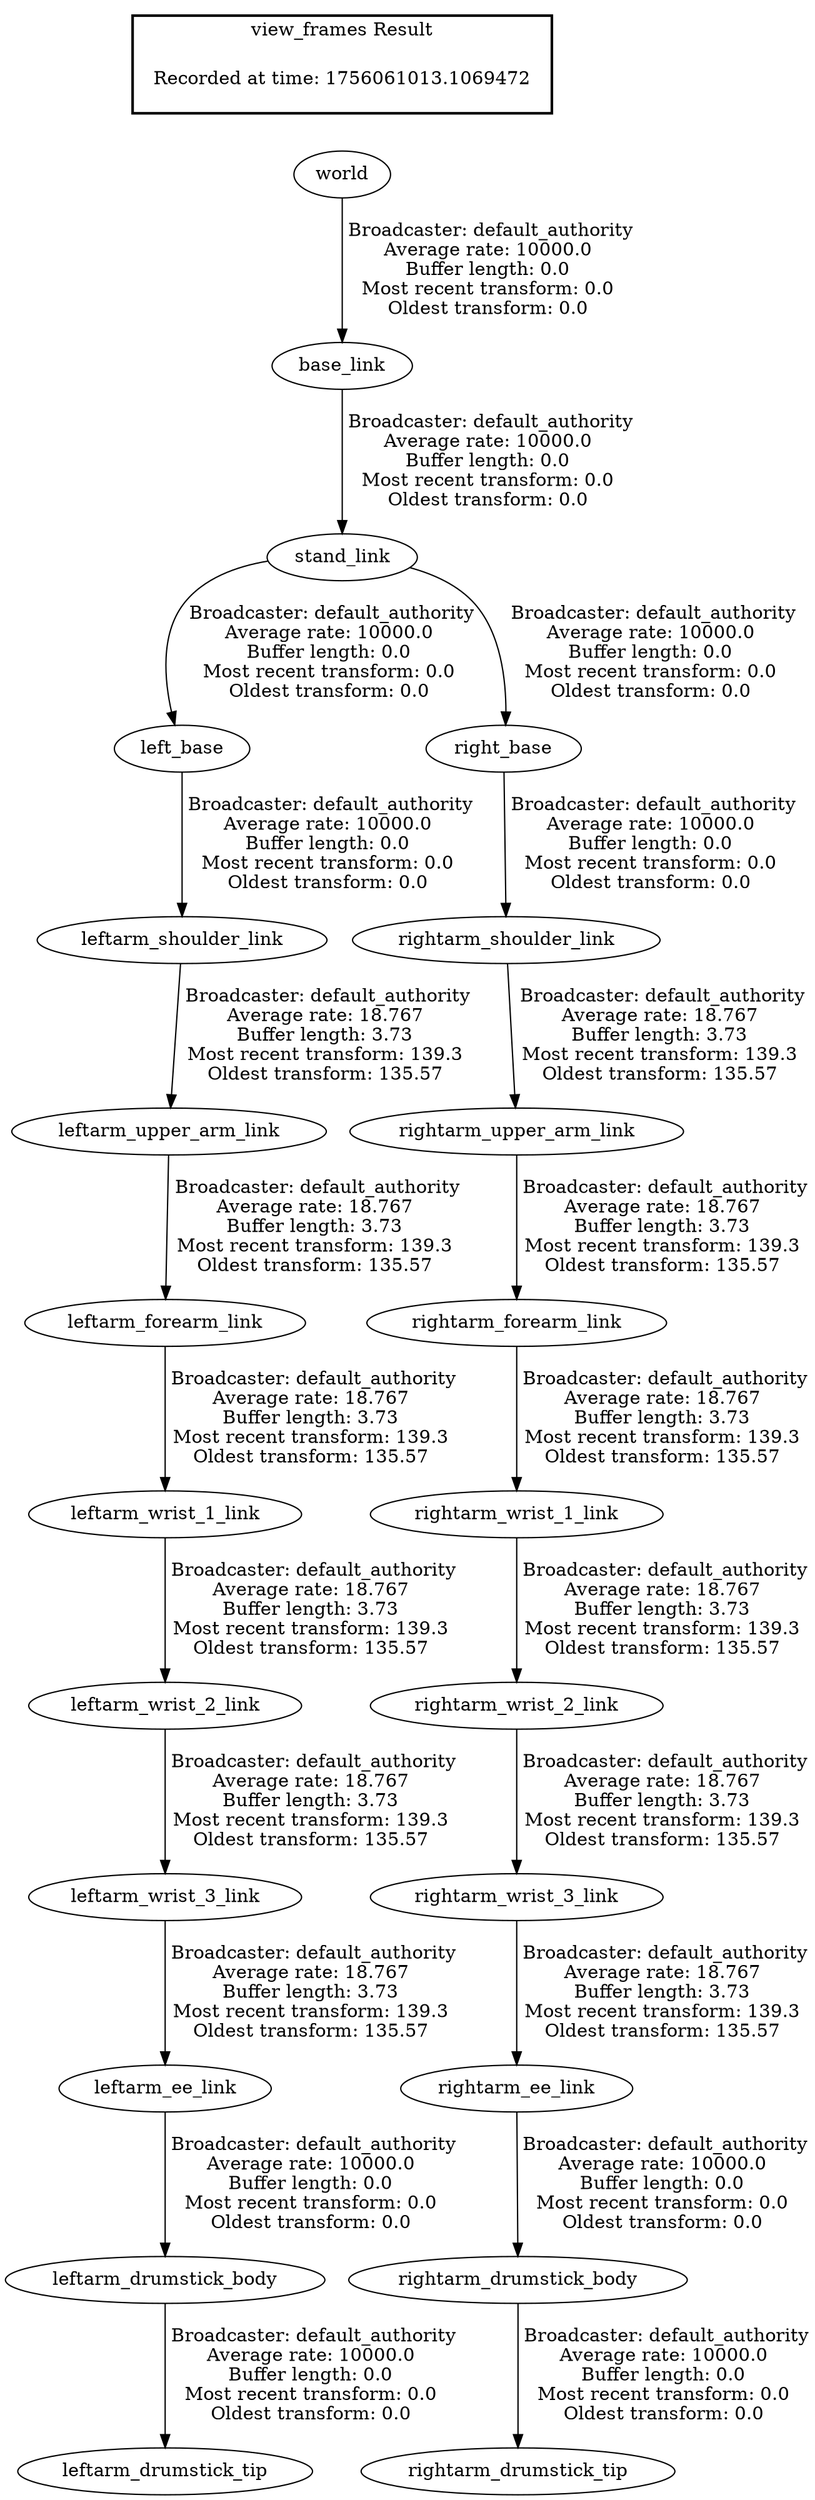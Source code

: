 digraph G {
"leftarm_forearm_link" -> "leftarm_wrist_1_link"[label=" Broadcaster: default_authority\nAverage rate: 18.767\nBuffer length: 3.73\nMost recent transform: 139.3\nOldest transform: 135.57\n"];
"leftarm_upper_arm_link" -> "leftarm_forearm_link"[label=" Broadcaster: default_authority\nAverage rate: 18.767\nBuffer length: 3.73\nMost recent transform: 139.3\nOldest transform: 135.57\n"];
"leftarm_shoulder_link" -> "leftarm_upper_arm_link"[label=" Broadcaster: default_authority\nAverage rate: 18.767\nBuffer length: 3.73\nMost recent transform: 139.3\nOldest transform: 135.57\n"];
"left_base" -> "leftarm_shoulder_link"[label=" Broadcaster: default_authority\nAverage rate: 10000.0\nBuffer length: 0.0\nMost recent transform: 0.0\nOldest transform: 0.0\n"];
"leftarm_wrist_1_link" -> "leftarm_wrist_2_link"[label=" Broadcaster: default_authority\nAverage rate: 18.767\nBuffer length: 3.73\nMost recent transform: 139.3\nOldest transform: 135.57\n"];
"leftarm_wrist_2_link" -> "leftarm_wrist_3_link"[label=" Broadcaster: default_authority\nAverage rate: 18.767\nBuffer length: 3.73\nMost recent transform: 139.3\nOldest transform: 135.57\n"];
"leftarm_wrist_3_link" -> "leftarm_ee_link"[label=" Broadcaster: default_authority\nAverage rate: 18.767\nBuffer length: 3.73\nMost recent transform: 139.3\nOldest transform: 135.57\n"];
"rightarm_forearm_link" -> "rightarm_wrist_1_link"[label=" Broadcaster: default_authority\nAverage rate: 18.767\nBuffer length: 3.73\nMost recent transform: 139.3\nOldest transform: 135.57\n"];
"rightarm_upper_arm_link" -> "rightarm_forearm_link"[label=" Broadcaster: default_authority\nAverage rate: 18.767\nBuffer length: 3.73\nMost recent transform: 139.3\nOldest transform: 135.57\n"];
"rightarm_shoulder_link" -> "rightarm_upper_arm_link"[label=" Broadcaster: default_authority\nAverage rate: 18.767\nBuffer length: 3.73\nMost recent transform: 139.3\nOldest transform: 135.57\n"];
"right_base" -> "rightarm_shoulder_link"[label=" Broadcaster: default_authority\nAverage rate: 10000.0\nBuffer length: 0.0\nMost recent transform: 0.0\nOldest transform: 0.0\n"];
"rightarm_wrist_1_link" -> "rightarm_wrist_2_link"[label=" Broadcaster: default_authority\nAverage rate: 18.767\nBuffer length: 3.73\nMost recent transform: 139.3\nOldest transform: 135.57\n"];
"rightarm_wrist_2_link" -> "rightarm_wrist_3_link"[label=" Broadcaster: default_authority\nAverage rate: 18.767\nBuffer length: 3.73\nMost recent transform: 139.3\nOldest transform: 135.57\n"];
"rightarm_wrist_3_link" -> "rightarm_ee_link"[label=" Broadcaster: default_authority\nAverage rate: 18.767\nBuffer length: 3.73\nMost recent transform: 139.3\nOldest transform: 135.57\n"];
"base_link" -> "stand_link"[label=" Broadcaster: default_authority\nAverage rate: 10000.0\nBuffer length: 0.0\nMost recent transform: 0.0\nOldest transform: 0.0\n"];
"world" -> "base_link"[label=" Broadcaster: default_authority\nAverage rate: 10000.0\nBuffer length: 0.0\nMost recent transform: 0.0\nOldest transform: 0.0\n"];
"stand_link" -> "left_base"[label=" Broadcaster: default_authority\nAverage rate: 10000.0\nBuffer length: 0.0\nMost recent transform: 0.0\nOldest transform: 0.0\n"];
"leftarm_ee_link" -> "leftarm_drumstick_body"[label=" Broadcaster: default_authority\nAverage rate: 10000.0\nBuffer length: 0.0\nMost recent transform: 0.0\nOldest transform: 0.0\n"];
"leftarm_drumstick_body" -> "leftarm_drumstick_tip"[label=" Broadcaster: default_authority\nAverage rate: 10000.0\nBuffer length: 0.0\nMost recent transform: 0.0\nOldest transform: 0.0\n"];
"stand_link" -> "right_base"[label=" Broadcaster: default_authority\nAverage rate: 10000.0\nBuffer length: 0.0\nMost recent transform: 0.0\nOldest transform: 0.0\n"];
"rightarm_ee_link" -> "rightarm_drumstick_body"[label=" Broadcaster: default_authority\nAverage rate: 10000.0\nBuffer length: 0.0\nMost recent transform: 0.0\nOldest transform: 0.0\n"];
"rightarm_drumstick_body" -> "rightarm_drumstick_tip"[label=" Broadcaster: default_authority\nAverage rate: 10000.0\nBuffer length: 0.0\nMost recent transform: 0.0\nOldest transform: 0.0\n"];
edge [style=invis];
 subgraph cluster_legend { style=bold; color=black; label ="view_frames Result";
"Recorded at time: 1756061013.1069472"[ shape=plaintext ] ;
}->"world";
}